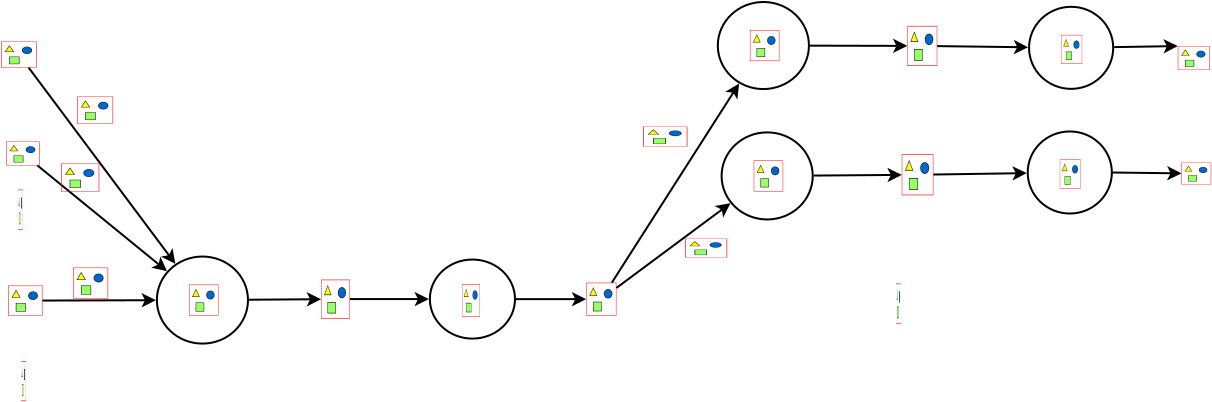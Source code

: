 <?xml version="1.0" encoding="UTF-8"?>
<dia:diagram xmlns:dia="http://www.lysator.liu.se/~alla/dia/">
  <dia:layer name="Background" visible="true" active="true">
    <dia:object type="Standard - Image" version="0" id="O0">
      <dia:attribute name="obj_pos">
        <dia:point val="5.65,12.45"/>
      </dia:attribute>
      <dia:attribute name="obj_bb">
        <dia:rectangle val="5.6,12.4;5.937,14.5"/>
      </dia:attribute>
      <dia:attribute name="elem_corner">
        <dia:point val="5.65,12.45"/>
      </dia:attribute>
      <dia:attribute name="elem_width">
        <dia:real val="0.237"/>
      </dia:attribute>
      <dia:attribute name="elem_height">
        <dia:real val="2.0"/>
      </dia:attribute>
      <dia:attribute name="draw_border">
        <dia:boolean val="false"/>
      </dia:attribute>
      <dia:attribute name="keep_aspect">
        <dia:boolean val="true"/>
      </dia:attribute>
      <dia:attribute name="file">
        <dia:string>#/home/jayden/Research/ClassifyingDriverBehavior/paper/pictures/equation/eq45.png#</dia:string>
      </dia:attribute>
    </dia:object>
    <dia:object type="Standard - Image" version="0" id="O1">
      <dia:attribute name="obj_pos">
        <dia:point val="5.8,21.025"/>
      </dia:attribute>
      <dia:attribute name="obj_bb">
        <dia:rectangle val="5.75,20.975;6.087,23.075"/>
      </dia:attribute>
      <dia:attribute name="elem_corner">
        <dia:point val="5.8,21.025"/>
      </dia:attribute>
      <dia:attribute name="elem_width">
        <dia:real val="0.237"/>
      </dia:attribute>
      <dia:attribute name="elem_height">
        <dia:real val="2.0"/>
      </dia:attribute>
      <dia:attribute name="draw_border">
        <dia:boolean val="false"/>
      </dia:attribute>
      <dia:attribute name="keep_aspect">
        <dia:boolean val="true"/>
      </dia:attribute>
      <dia:attribute name="file">
        <dia:string>#/home/jayden/Research/ClassifyingDriverBehavior/paper/pictures/equation/eq45.png#</dia:string>
      </dia:attribute>
    </dia:object>
    <dia:group>
      <dia:object type="Flowchart - Ellipse" version="0" id="O2">
        <dia:attribute name="obj_pos">
          <dia:point val="12.593,15.797"/>
        </dia:attribute>
        <dia:attribute name="obj_bb">
          <dia:rectangle val="12.543,15.747;17.2,20.2"/>
        </dia:attribute>
        <dia:attribute name="elem_corner">
          <dia:point val="12.593,15.797"/>
        </dia:attribute>
        <dia:attribute name="elem_width">
          <dia:real val="4.557"/>
        </dia:attribute>
        <dia:attribute name="elem_height">
          <dia:real val="4.353"/>
        </dia:attribute>
        <dia:attribute name="show_background">
          <dia:boolean val="true"/>
        </dia:attribute>
        <dia:attribute name="padding">
          <dia:real val="0.354"/>
        </dia:attribute>
        <dia:attribute name="text">
          <dia:composite type="text">
            <dia:attribute name="string">
              <dia:string>##</dia:string>
            </dia:attribute>
            <dia:attribute name="font">
              <dia:font family="sans" style="0" name="Helvetica"/>
            </dia:attribute>
            <dia:attribute name="height">
              <dia:real val="0.8"/>
            </dia:attribute>
            <dia:attribute name="pos">
              <dia:point val="14.872,18.168"/>
            </dia:attribute>
            <dia:attribute name="color">
              <dia:color val="#000000"/>
            </dia:attribute>
            <dia:attribute name="alignment">
              <dia:enum val="1"/>
            </dia:attribute>
          </dia:composite>
        </dia:attribute>
      </dia:object>
      <dia:object type="Standard - Image" version="0" id="O3">
        <dia:attribute name="obj_pos">
          <dia:point val="14.2,17.2"/>
        </dia:attribute>
        <dia:attribute name="obj_bb">
          <dia:rectangle val="14.15,17.15;15.72,18.8"/>
        </dia:attribute>
        <dia:attribute name="elem_corner">
          <dia:point val="14.2,17.2"/>
        </dia:attribute>
        <dia:attribute name="elem_width">
          <dia:real val="1.471"/>
        </dia:attribute>
        <dia:attribute name="elem_height">
          <dia:real val="1.55"/>
        </dia:attribute>
        <dia:attribute name="draw_border">
          <dia:boolean val="false"/>
        </dia:attribute>
        <dia:attribute name="keep_aspect">
          <dia:boolean val="true"/>
        </dia:attribute>
        <dia:attribute name="file">
          <dia:string>#/home/jayden/Research/ClassifyingDriverBehavior/paper/pictures/equation/eq5.png#</dia:string>
        </dia:attribute>
      </dia:object>
    </dia:group>
    <dia:group>
      <dia:object type="Flowchart - Ellipse" version="0" id="O4">
        <dia:attribute name="obj_pos">
          <dia:point val="56.136,9.543"/>
        </dia:attribute>
        <dia:attribute name="obj_bb">
          <dia:rectangle val="56.086,9.493;60.392,13.697"/>
        </dia:attribute>
        <dia:attribute name="elem_corner">
          <dia:point val="56.136,9.543"/>
        </dia:attribute>
        <dia:attribute name="elem_width">
          <dia:real val="4.207"/>
        </dia:attribute>
        <dia:attribute name="elem_height">
          <dia:real val="4.103"/>
        </dia:attribute>
        <dia:attribute name="show_background">
          <dia:boolean val="true"/>
        </dia:attribute>
        <dia:attribute name="padding">
          <dia:real val="0.354"/>
        </dia:attribute>
        <dia:attribute name="text">
          <dia:composite type="text">
            <dia:attribute name="string">
              <dia:string>##</dia:string>
            </dia:attribute>
            <dia:attribute name="font">
              <dia:font family="sans" style="0" name="Helvetica"/>
            </dia:attribute>
            <dia:attribute name="height">
              <dia:real val="0.8"/>
            </dia:attribute>
            <dia:attribute name="pos">
              <dia:point val="58.239,11.79"/>
            </dia:attribute>
            <dia:attribute name="color">
              <dia:color val="#000000"/>
            </dia:attribute>
            <dia:attribute name="alignment">
              <dia:enum val="1"/>
            </dia:attribute>
          </dia:composite>
        </dia:attribute>
      </dia:object>
      <dia:object type="Standard - Image" version="0" id="O5">
        <dia:attribute name="obj_pos">
          <dia:point val="57.742,10.947"/>
        </dia:attribute>
        <dia:attribute name="obj_bb">
          <dia:rectangle val="57.693,10.897;58.84,12.447"/>
        </dia:attribute>
        <dia:attribute name="elem_corner">
          <dia:point val="57.742,10.947"/>
        </dia:attribute>
        <dia:attribute name="elem_width">
          <dia:real val="1.047"/>
        </dia:attribute>
        <dia:attribute name="elem_height">
          <dia:real val="1.45"/>
        </dia:attribute>
        <dia:attribute name="draw_border">
          <dia:boolean val="false"/>
        </dia:attribute>
        <dia:attribute name="keep_aspect">
          <dia:boolean val="true"/>
        </dia:attribute>
        <dia:attribute name="file">
          <dia:string>#/home/jayden/Research/ClassifyingDriverBehavior/paper/pictures/equation/eq77.png#</dia:string>
        </dia:attribute>
      </dia:object>
    </dia:group>
    <dia:object type="Standard - Line" version="0" id="O6">
      <dia:attribute name="obj_pos">
        <dia:point val="17.2,17.956"/>
      </dia:attribute>
      <dia:attribute name="obj_bb">
        <dia:rectangle val="17.15,17.574;20.812,18.297"/>
      </dia:attribute>
      <dia:attribute name="conn_endpoints">
        <dia:point val="17.2,17.956"/>
        <dia:point val="20.7,17.931"/>
      </dia:attribute>
      <dia:attribute name="numcp">
        <dia:int val="1"/>
      </dia:attribute>
      <dia:attribute name="end_arrow">
        <dia:enum val="22"/>
      </dia:attribute>
      <dia:attribute name="end_arrow_length">
        <dia:real val="0.5"/>
      </dia:attribute>
      <dia:attribute name="end_arrow_width">
        <dia:real val="0.5"/>
      </dia:attribute>
      <dia:connections>
        <dia:connection handle="0" to="O2" connection="16"/>
        <dia:connection handle="1" to="O18" connection="8"/>
      </dia:connections>
    </dia:object>
    <dia:object type="Standard - Line" version="0" id="O7">
      <dia:attribute name="obj_pos">
        <dia:point val="22.34,17.925"/>
      </dia:attribute>
      <dia:attribute name="obj_bb">
        <dia:rectangle val="22.29,17.562;26.305,18.286"/>
      </dia:attribute>
      <dia:attribute name="conn_endpoints">
        <dia:point val="22.34,17.925"/>
        <dia:point val="26.193,17.924"/>
      </dia:attribute>
      <dia:attribute name="numcp">
        <dia:int val="1"/>
      </dia:attribute>
      <dia:attribute name="end_arrow">
        <dia:enum val="22"/>
      </dia:attribute>
      <dia:attribute name="end_arrow_length">
        <dia:real val="0.5"/>
      </dia:attribute>
      <dia:attribute name="end_arrow_width">
        <dia:real val="0.5"/>
      </dia:attribute>
      <dia:connections>
        <dia:connection handle="0" to="O18" connection="8"/>
        <dia:connection handle="1" to="O20" connection="16"/>
      </dia:connections>
    </dia:object>
    <dia:object type="Standard - Line" version="0" id="O8">
      <dia:attribute name="obj_pos">
        <dia:point val="60.343,11.595"/>
      </dia:attribute>
      <dia:attribute name="obj_bb">
        <dia:rectangle val="60.292,11.268;63.836,11.991"/>
      </dia:attribute>
      <dia:attribute name="conn_endpoints">
        <dia:point val="60.343,11.595"/>
        <dia:point val="63.724,11.637"/>
      </dia:attribute>
      <dia:attribute name="numcp">
        <dia:int val="1"/>
      </dia:attribute>
      <dia:attribute name="end_arrow">
        <dia:enum val="22"/>
      </dia:attribute>
      <dia:attribute name="end_arrow_length">
        <dia:real val="0.5"/>
      </dia:attribute>
      <dia:attribute name="end_arrow_width">
        <dia:real val="0.5"/>
      </dia:attribute>
      <dia:connections>
        <dia:connection handle="0" to="O4" connection="0"/>
        <dia:connection handle="1" to="O39" connection="8"/>
      </dia:connections>
    </dia:object>
    <dia:object type="Standard - Line" version="0" id="O9">
      <dia:attribute name="obj_pos">
        <dia:point val="6.972,17.997"/>
      </dia:attribute>
      <dia:attribute name="obj_bb">
        <dia:rectangle val="6.922,17.62;12.655,18.344"/>
      </dia:attribute>
      <dia:attribute name="conn_endpoints">
        <dia:point val="6.972,17.997"/>
        <dia:point val="12.543,17.98"/>
      </dia:attribute>
      <dia:attribute name="numcp">
        <dia:int val="1"/>
      </dia:attribute>
      <dia:attribute name="end_arrow">
        <dia:enum val="22"/>
      </dia:attribute>
      <dia:attribute name="end_arrow_length">
        <dia:real val="0.5"/>
      </dia:attribute>
      <dia:attribute name="end_arrow_width">
        <dia:real val="0.5"/>
      </dia:attribute>
      <dia:connections>
        <dia:connection handle="0" to="O14" connection="8"/>
        <dia:connection handle="1" to="O2" connection="16"/>
      </dia:connections>
    </dia:object>
    <dia:object type="Standard - Line" version="0" id="O10">
      <dia:attribute name="obj_pos">
        <dia:point val="6.744,11.344"/>
      </dia:attribute>
      <dia:attribute name="obj_bb">
        <dia:rectangle val="6.674,11.273;13.187,16.599"/>
      </dia:attribute>
      <dia:attribute name="conn_endpoints">
        <dia:point val="6.744,11.344"/>
        <dia:point val="13.1,16.528"/>
      </dia:attribute>
      <dia:attribute name="numcp">
        <dia:int val="1"/>
      </dia:attribute>
      <dia:attribute name="end_arrow">
        <dia:enum val="22"/>
      </dia:attribute>
      <dia:attribute name="end_arrow_length">
        <dia:real val="0.5"/>
      </dia:attribute>
      <dia:attribute name="end_arrow_width">
        <dia:real val="0.5"/>
      </dia:attribute>
      <dia:connections>
        <dia:connection handle="0" to="O13" connection="8"/>
        <dia:connection handle="1" to="O2" connection="16"/>
      </dia:connections>
    </dia:object>
    <dia:object type="Standard - Line" version="0" id="O11">
      <dia:attribute name="obj_pos">
        <dia:point val="6.256,6.45"/>
      </dia:attribute>
      <dia:attribute name="obj_bb">
        <dia:rectangle val="6.186,6.38;13.588,16.252"/>
      </dia:attribute>
      <dia:attribute name="conn_endpoints">
        <dia:point val="6.256,6.45"/>
        <dia:point val="13.518,16.163"/>
      </dia:attribute>
      <dia:attribute name="numcp">
        <dia:int val="1"/>
      </dia:attribute>
      <dia:attribute name="end_arrow">
        <dia:enum val="22"/>
      </dia:attribute>
      <dia:attribute name="end_arrow_length">
        <dia:real val="0.5"/>
      </dia:attribute>
      <dia:attribute name="end_arrow_width">
        <dia:real val="0.5"/>
      </dia:attribute>
      <dia:connections>
        <dia:connection handle="0" to="O12" connection="8"/>
        <dia:connection handle="1" to="O2" connection="16"/>
      </dia:connections>
    </dia:object>
    <dia:object type="Standard - Image" version="0" id="O12">
      <dia:attribute name="obj_pos">
        <dia:point val="4.8,5.05"/>
      </dia:attribute>
      <dia:attribute name="obj_bb">
        <dia:rectangle val="4.75,5;6.64,6.4"/>
      </dia:attribute>
      <dia:attribute name="elem_corner">
        <dia:point val="4.8,5.05"/>
      </dia:attribute>
      <dia:attribute name="elem_width">
        <dia:real val="1.79"/>
      </dia:attribute>
      <dia:attribute name="elem_height">
        <dia:real val="1.3"/>
      </dia:attribute>
      <dia:attribute name="draw_border">
        <dia:boolean val="false"/>
      </dia:attribute>
      <dia:attribute name="keep_aspect">
        <dia:boolean val="true"/>
      </dia:attribute>
      <dia:attribute name="file">
        <dia:string>#/home/jayden/Research/ClassifyingDriverBehavior/paper/pictures/equation/eq78.png#</dia:string>
      </dia:attribute>
    </dia:object>
    <dia:object type="Standard - Image" version="0" id="O13">
      <dia:attribute name="obj_pos">
        <dia:point val="5.05,10.05"/>
      </dia:attribute>
      <dia:attribute name="obj_bb">
        <dia:rectangle val="5,10;6.787,11.3"/>
      </dia:attribute>
      <dia:attribute name="elem_corner">
        <dia:point val="5.05,10.05"/>
      </dia:attribute>
      <dia:attribute name="elem_width">
        <dia:real val="1.687"/>
      </dia:attribute>
      <dia:attribute name="elem_height">
        <dia:real val="1.2"/>
      </dia:attribute>
      <dia:attribute name="draw_border">
        <dia:boolean val="false"/>
      </dia:attribute>
      <dia:attribute name="keep_aspect">
        <dia:boolean val="true"/>
      </dia:attribute>
      <dia:attribute name="file">
        <dia:string>#/home/jayden/Research/ClassifyingDriverBehavior/paper/pictures/equation/eq79.png#</dia:string>
      </dia:attribute>
    </dia:object>
    <dia:object type="Standard - Image" version="0" id="O14">
      <dia:attribute name="obj_pos">
        <dia:point val="5.15,17.25"/>
      </dia:attribute>
      <dia:attribute name="obj_bb">
        <dia:rectangle val="5.1,17.2;6.922,18.8"/>
      </dia:attribute>
      <dia:attribute name="elem_corner">
        <dia:point val="5.15,17.25"/>
      </dia:attribute>
      <dia:attribute name="elem_width">
        <dia:real val="1.722"/>
      </dia:attribute>
      <dia:attribute name="elem_height">
        <dia:real val="1.5"/>
      </dia:attribute>
      <dia:attribute name="draw_border">
        <dia:boolean val="false"/>
      </dia:attribute>
      <dia:attribute name="keep_aspect">
        <dia:boolean val="true"/>
      </dia:attribute>
      <dia:attribute name="file">
        <dia:string>#/home/jayden/Research/ClassifyingDriverBehavior/paper/pictures/equation/eq80.png#</dia:string>
      </dia:attribute>
    </dia:object>
    <dia:object type="Standard - Image" version="0" id="O15">
      <dia:attribute name="obj_pos">
        <dia:point val="8.6,7.8"/>
      </dia:attribute>
      <dia:attribute name="obj_bb">
        <dia:rectangle val="8.55,7.75;10.456,9.2"/>
      </dia:attribute>
      <dia:attribute name="elem_corner">
        <dia:point val="8.6,7.8"/>
      </dia:attribute>
      <dia:attribute name="elem_width">
        <dia:real val="1.806"/>
      </dia:attribute>
      <dia:attribute name="elem_height">
        <dia:real val="1.35"/>
      </dia:attribute>
      <dia:attribute name="draw_border">
        <dia:boolean val="false"/>
      </dia:attribute>
      <dia:attribute name="keep_aspect">
        <dia:boolean val="true"/>
      </dia:attribute>
      <dia:attribute name="file">
        <dia:string>#/home/jayden/Research/ClassifyingDriverBehavior/paper/pictures/equation/eq81.png#</dia:string>
      </dia:attribute>
    </dia:object>
    <dia:object type="Standard - Image" version="0" id="O16">
      <dia:attribute name="obj_pos">
        <dia:point val="7.8,11.15"/>
      </dia:attribute>
      <dia:attribute name="obj_bb">
        <dia:rectangle val="7.75,11.1;9.763,12.6"/>
      </dia:attribute>
      <dia:attribute name="elem_corner">
        <dia:point val="7.8,11.15"/>
      </dia:attribute>
      <dia:attribute name="elem_width">
        <dia:real val="1.913"/>
      </dia:attribute>
      <dia:attribute name="elem_height">
        <dia:real val="1.4"/>
      </dia:attribute>
      <dia:attribute name="draw_border">
        <dia:boolean val="false"/>
      </dia:attribute>
      <dia:attribute name="keep_aspect">
        <dia:boolean val="true"/>
      </dia:attribute>
      <dia:attribute name="file">
        <dia:string>#/home/jayden/Research/ClassifyingDriverBehavior/paper/pictures/equation/eq82.png#</dia:string>
      </dia:attribute>
    </dia:object>
    <dia:object type="Standard - Image" version="0" id="O17">
      <dia:attribute name="obj_pos">
        <dia:point val="8.4,16.35"/>
      </dia:attribute>
      <dia:attribute name="obj_bb">
        <dia:rectangle val="8.35,16.3;10.208,17.95"/>
      </dia:attribute>
      <dia:attribute name="elem_corner">
        <dia:point val="8.4,16.35"/>
      </dia:attribute>
      <dia:attribute name="elem_width">
        <dia:real val="1.758"/>
      </dia:attribute>
      <dia:attribute name="elem_height">
        <dia:real val="1.55"/>
      </dia:attribute>
      <dia:attribute name="draw_border">
        <dia:boolean val="false"/>
      </dia:attribute>
      <dia:attribute name="keep_aspect">
        <dia:boolean val="true"/>
      </dia:attribute>
      <dia:attribute name="file">
        <dia:string>#/home/jayden/Research/ClassifyingDriverBehavior/paper/pictures/equation/eq83.png#</dia:string>
      </dia:attribute>
    </dia:object>
    <dia:object type="Standard - Image" version="0" id="O18">
      <dia:attribute name="obj_pos">
        <dia:point val="20.8,16.95"/>
      </dia:attribute>
      <dia:attribute name="obj_bb">
        <dia:rectangle val="20.75,16.9;22.29,18.95"/>
      </dia:attribute>
      <dia:attribute name="elem_corner">
        <dia:point val="20.8,16.95"/>
      </dia:attribute>
      <dia:attribute name="elem_width">
        <dia:real val="1.44"/>
      </dia:attribute>
      <dia:attribute name="elem_height">
        <dia:real val="1.95"/>
      </dia:attribute>
      <dia:attribute name="draw_border">
        <dia:boolean val="false"/>
      </dia:attribute>
      <dia:attribute name="keep_aspect">
        <dia:boolean val="true"/>
      </dia:attribute>
      <dia:attribute name="file">
        <dia:string>#/home/jayden/Research/ClassifyingDriverBehavior/paper/pictures/equation/eq85.png#</dia:string>
      </dia:attribute>
    </dia:object>
    <dia:object type="Standard - Image" version="0" id="O19">
      <dia:attribute name="obj_pos">
        <dia:point val="34.058,17.104"/>
      </dia:attribute>
      <dia:attribute name="obj_bb">
        <dia:rectangle val="34.008,17.054;35.618,18.804"/>
      </dia:attribute>
      <dia:attribute name="elem_corner">
        <dia:point val="34.058,17.104"/>
      </dia:attribute>
      <dia:attribute name="elem_width">
        <dia:real val="1.511"/>
      </dia:attribute>
      <dia:attribute name="elem_height">
        <dia:real val="1.65"/>
      </dia:attribute>
      <dia:attribute name="draw_border">
        <dia:boolean val="false"/>
      </dia:attribute>
      <dia:attribute name="keep_aspect">
        <dia:boolean val="true"/>
      </dia:attribute>
      <dia:attribute name="file">
        <dia:string>#/home/jayden/Research/ClassifyingDriverBehavior/paper/pictures/equation/eq84.png#</dia:string>
      </dia:attribute>
    </dia:object>
    <dia:group>
      <dia:object type="Flowchart - Ellipse" version="0" id="O20">
        <dia:attribute name="obj_pos">
          <dia:point val="26.243,15.947"/>
        </dia:attribute>
        <dia:attribute name="obj_bb">
          <dia:rectangle val="26.193,15.897;30.55,19.95"/>
        </dia:attribute>
        <dia:attribute name="elem_corner">
          <dia:point val="26.243,15.947"/>
        </dia:attribute>
        <dia:attribute name="elem_width">
          <dia:real val="4.257"/>
        </dia:attribute>
        <dia:attribute name="elem_height">
          <dia:real val="3.953"/>
        </dia:attribute>
        <dia:attribute name="show_background">
          <dia:boolean val="true"/>
        </dia:attribute>
        <dia:attribute name="padding">
          <dia:real val="0.354"/>
        </dia:attribute>
        <dia:attribute name="text">
          <dia:composite type="text">
            <dia:attribute name="string">
              <dia:string>##</dia:string>
            </dia:attribute>
            <dia:attribute name="font">
              <dia:font family="sans" style="0" name="Helvetica"/>
            </dia:attribute>
            <dia:attribute name="height">
              <dia:real val="0.8"/>
            </dia:attribute>
            <dia:attribute name="pos">
              <dia:point val="28.372,18.118"/>
            </dia:attribute>
            <dia:attribute name="color">
              <dia:color val="#000000"/>
            </dia:attribute>
            <dia:attribute name="alignment">
              <dia:enum val="1"/>
            </dia:attribute>
          </dia:composite>
        </dia:attribute>
      </dia:object>
      <dia:object type="Standard - Image" version="0" id="O21">
        <dia:attribute name="obj_pos">
          <dia:point val="27.85,17.171"/>
        </dia:attribute>
        <dia:attribute name="obj_bb">
          <dia:rectangle val="27.8,17.121;28.8,18.85"/>
        </dia:attribute>
        <dia:attribute name="elem_corner">
          <dia:point val="27.85,17.171"/>
        </dia:attribute>
        <dia:attribute name="elem_width">
          <dia:real val="0.9"/>
        </dia:attribute>
        <dia:attribute name="elem_height">
          <dia:real val="1.629"/>
        </dia:attribute>
        <dia:attribute name="draw_border">
          <dia:boolean val="false"/>
        </dia:attribute>
        <dia:attribute name="keep_aspect">
          <dia:boolean val="true"/>
        </dia:attribute>
        <dia:attribute name="file">
          <dia:string>#/home/jayden/Research/ClassifyingDriverBehavior/paper/pictures/equation/eq86.png#</dia:string>
        </dia:attribute>
      </dia:object>
    </dia:group>
    <dia:object type="Standard - Line" version="0" id="O22">
      <dia:attribute name="obj_pos">
        <dia:point val="30.55,17.925"/>
      </dia:attribute>
      <dia:attribute name="obj_bb">
        <dia:rectangle val="30.5,17.566;34.094,18.29"/>
      </dia:attribute>
      <dia:attribute name="conn_endpoints">
        <dia:point val="30.55,17.925"/>
        <dia:point val="33.983,17.928"/>
      </dia:attribute>
      <dia:attribute name="numcp">
        <dia:int val="1"/>
      </dia:attribute>
      <dia:attribute name="end_arrow">
        <dia:enum val="22"/>
      </dia:attribute>
      <dia:attribute name="end_arrow_length">
        <dia:real val="0.5"/>
      </dia:attribute>
      <dia:attribute name="end_arrow_width">
        <dia:real val="0.5"/>
      </dia:attribute>
      <dia:connections>
        <dia:connection handle="0" to="O20" connection="16"/>
        <dia:connection handle="1" to="O19" connection="8"/>
      </dia:connections>
    </dia:object>
    <dia:group>
      <dia:object type="Flowchart - Ellipse" version="0" id="O23">
        <dia:attribute name="obj_pos">
          <dia:point val="40.64,3.07"/>
        </dia:attribute>
        <dia:attribute name="obj_bb">
          <dia:rectangle val="40.59,3.02;45.247,7.473"/>
        </dia:attribute>
        <dia:attribute name="elem_corner">
          <dia:point val="40.64,3.07"/>
        </dia:attribute>
        <dia:attribute name="elem_width">
          <dia:real val="4.557"/>
        </dia:attribute>
        <dia:attribute name="elem_height">
          <dia:real val="4.353"/>
        </dia:attribute>
        <dia:attribute name="show_background">
          <dia:boolean val="true"/>
        </dia:attribute>
        <dia:attribute name="padding">
          <dia:real val="0.354"/>
        </dia:attribute>
        <dia:attribute name="text">
          <dia:composite type="text">
            <dia:attribute name="string">
              <dia:string>##</dia:string>
            </dia:attribute>
            <dia:attribute name="font">
              <dia:font family="sans" style="0" name="Helvetica"/>
            </dia:attribute>
            <dia:attribute name="height">
              <dia:real val="0.8"/>
            </dia:attribute>
            <dia:attribute name="pos">
              <dia:point val="42.918,5.442"/>
            </dia:attribute>
            <dia:attribute name="color">
              <dia:color val="#000000"/>
            </dia:attribute>
            <dia:attribute name="alignment">
              <dia:enum val="1"/>
            </dia:attribute>
          </dia:composite>
        </dia:attribute>
      </dia:object>
      <dia:object type="Standard - Image" version="0" id="O24">
        <dia:attribute name="obj_pos">
          <dia:point val="42.247,4.473"/>
        </dia:attribute>
        <dia:attribute name="obj_bb">
          <dia:rectangle val="42.197,4.423;43.767,6.073"/>
        </dia:attribute>
        <dia:attribute name="elem_corner">
          <dia:point val="42.247,4.473"/>
        </dia:attribute>
        <dia:attribute name="elem_width">
          <dia:real val="1.471"/>
        </dia:attribute>
        <dia:attribute name="elem_height">
          <dia:real val="1.55"/>
        </dia:attribute>
        <dia:attribute name="draw_border">
          <dia:boolean val="false"/>
        </dia:attribute>
        <dia:attribute name="keep_aspect">
          <dia:boolean val="true"/>
        </dia:attribute>
        <dia:attribute name="file">
          <dia:string>#/home/jayden/Research/ClassifyingDriverBehavior/paper/pictures/equation/eq5.png#</dia:string>
        </dia:attribute>
      </dia:object>
    </dia:group>
    <dia:group>
      <dia:object type="Flowchart - Ellipse" version="0" id="O25">
        <dia:attribute name="obj_pos">
          <dia:point val="40.83,9.59"/>
        </dia:attribute>
        <dia:attribute name="obj_bb">
          <dia:rectangle val="40.78,9.54;45.437,13.993"/>
        </dia:attribute>
        <dia:attribute name="elem_corner">
          <dia:point val="40.83,9.59"/>
        </dia:attribute>
        <dia:attribute name="elem_width">
          <dia:real val="4.557"/>
        </dia:attribute>
        <dia:attribute name="elem_height">
          <dia:real val="4.353"/>
        </dia:attribute>
        <dia:attribute name="show_background">
          <dia:boolean val="true"/>
        </dia:attribute>
        <dia:attribute name="padding">
          <dia:real val="0.354"/>
        </dia:attribute>
        <dia:attribute name="text">
          <dia:composite type="text">
            <dia:attribute name="string">
              <dia:string>##</dia:string>
            </dia:attribute>
            <dia:attribute name="font">
              <dia:font family="sans" style="0" name="Helvetica"/>
            </dia:attribute>
            <dia:attribute name="height">
              <dia:real val="0.8"/>
            </dia:attribute>
            <dia:attribute name="pos">
              <dia:point val="43.108,11.962"/>
            </dia:attribute>
            <dia:attribute name="color">
              <dia:color val="#000000"/>
            </dia:attribute>
            <dia:attribute name="alignment">
              <dia:enum val="1"/>
            </dia:attribute>
          </dia:composite>
        </dia:attribute>
      </dia:object>
      <dia:object type="Standard - Image" version="0" id="O26">
        <dia:attribute name="obj_pos">
          <dia:point val="42.437,10.993"/>
        </dia:attribute>
        <dia:attribute name="obj_bb">
          <dia:rectangle val="42.387,10.943;43.957,12.593"/>
        </dia:attribute>
        <dia:attribute name="elem_corner">
          <dia:point val="42.437,10.993"/>
        </dia:attribute>
        <dia:attribute name="elem_width">
          <dia:real val="1.471"/>
        </dia:attribute>
        <dia:attribute name="elem_height">
          <dia:real val="1.55"/>
        </dia:attribute>
        <dia:attribute name="draw_border">
          <dia:boolean val="false"/>
        </dia:attribute>
        <dia:attribute name="keep_aspect">
          <dia:boolean val="true"/>
        </dia:attribute>
        <dia:attribute name="file">
          <dia:string>#/home/jayden/Research/ClassifyingDriverBehavior/paper/pictures/equation/eq5.png#</dia:string>
        </dia:attribute>
      </dia:object>
    </dia:group>
    <dia:object type="Standard - Line" version="0" id="O27">
      <dia:attribute name="obj_pos">
        <dia:point val="35.404,17.005"/>
      </dia:attribute>
      <dia:attribute name="obj_bb">
        <dia:rectangle val="35.335,7.052;41.773,17.074"/>
      </dia:attribute>
      <dia:attribute name="conn_endpoints">
        <dia:point val="35.404,17.005"/>
        <dia:point val="41.704,7.147"/>
      </dia:attribute>
      <dia:attribute name="numcp">
        <dia:int val="1"/>
      </dia:attribute>
      <dia:attribute name="end_arrow">
        <dia:enum val="22"/>
      </dia:attribute>
      <dia:attribute name="end_arrow_length">
        <dia:real val="0.5"/>
      </dia:attribute>
      <dia:attribute name="end_arrow_width">
        <dia:real val="0.5"/>
      </dia:attribute>
      <dia:connections>
        <dia:connection handle="0" to="O19" connection="8"/>
        <dia:connection handle="1" to="O23" connection="16"/>
      </dia:connections>
    </dia:object>
    <dia:object type="Standard - Line" version="0" id="O28">
      <dia:attribute name="obj_pos">
        <dia:point val="35.668,17.294"/>
      </dia:attribute>
      <dia:attribute name="obj_bb">
        <dia:rectangle val="35.598,13.06;41.363,17.364"/>
      </dia:attribute>
      <dia:attribute name="conn_endpoints">
        <dia:point val="35.668,17.294"/>
        <dia:point val="41.273,13.13"/>
      </dia:attribute>
      <dia:attribute name="numcp">
        <dia:int val="1"/>
      </dia:attribute>
      <dia:attribute name="end_arrow">
        <dia:enum val="22"/>
      </dia:attribute>
      <dia:attribute name="end_arrow_length">
        <dia:real val="0.5"/>
      </dia:attribute>
      <dia:attribute name="end_arrow_width">
        <dia:real val="0.5"/>
      </dia:attribute>
      <dia:connections>
        <dia:connection handle="0" to="O19" connection="8"/>
        <dia:connection handle="1" to="O25" connection="16"/>
      </dia:connections>
    </dia:object>
    <dia:object type="Standard - Image" version="0" id="O29">
      <dia:attribute name="obj_pos">
        <dia:point val="36.9,9.3"/>
      </dia:attribute>
      <dia:attribute name="obj_bb">
        <dia:rectangle val="36.85,9.25;39.17,10.35"/>
      </dia:attribute>
      <dia:attribute name="elem_corner">
        <dia:point val="36.9,9.3"/>
      </dia:attribute>
      <dia:attribute name="elem_width">
        <dia:real val="2.22"/>
      </dia:attribute>
      <dia:attribute name="elem_height">
        <dia:real val="1"/>
      </dia:attribute>
      <dia:attribute name="draw_border">
        <dia:boolean val="false"/>
      </dia:attribute>
      <dia:attribute name="keep_aspect">
        <dia:boolean val="true"/>
      </dia:attribute>
      <dia:attribute name="file">
        <dia:string>#/home/jayden/Research/ClassifyingDriverBehavior/paper/pictures/equation/eq87.png#</dia:string>
      </dia:attribute>
    </dia:object>
    <dia:object type="Standard - Image" version="0" id="O30">
      <dia:attribute name="obj_pos">
        <dia:point val="39,14.9"/>
      </dia:attribute>
      <dia:attribute name="obj_bb">
        <dia:rectangle val="38.95,14.85;41.159,15.9"/>
      </dia:attribute>
      <dia:attribute name="elem_corner">
        <dia:point val="39,14.9"/>
      </dia:attribute>
      <dia:attribute name="elem_width">
        <dia:real val="2.109"/>
      </dia:attribute>
      <dia:attribute name="elem_height">
        <dia:real val="0.95"/>
      </dia:attribute>
      <dia:attribute name="draw_border">
        <dia:boolean val="false"/>
      </dia:attribute>
      <dia:attribute name="keep_aspect">
        <dia:boolean val="true"/>
      </dia:attribute>
      <dia:attribute name="file">
        <dia:string>#/home/jayden/Research/ClassifyingDriverBehavior/paper/pictures/equation/eq88.png#</dia:string>
      </dia:attribute>
    </dia:object>
    <dia:object type="Standard - Image" version="0" id="O31">
      <dia:attribute name="obj_pos">
        <dia:point val="49.557,17.148"/>
      </dia:attribute>
      <dia:attribute name="obj_bb">
        <dia:rectangle val="49.507,17.098;49.844,19.198"/>
      </dia:attribute>
      <dia:attribute name="elem_corner">
        <dia:point val="49.557,17.148"/>
      </dia:attribute>
      <dia:attribute name="elem_width">
        <dia:real val="0.237"/>
      </dia:attribute>
      <dia:attribute name="elem_height">
        <dia:real val="2.0"/>
      </dia:attribute>
      <dia:attribute name="draw_border">
        <dia:boolean val="false"/>
      </dia:attribute>
      <dia:attribute name="keep_aspect">
        <dia:boolean val="true"/>
      </dia:attribute>
      <dia:attribute name="file">
        <dia:string>#/home/jayden/Research/ClassifyingDriverBehavior/paper/pictures/equation/eq45.png#</dia:string>
      </dia:attribute>
    </dia:object>
    <dia:object type="Standard - Image" version="0" id="O32">
      <dia:attribute name="obj_pos">
        <dia:point val="50.114,4.264"/>
      </dia:attribute>
      <dia:attribute name="obj_bb">
        <dia:rectangle val="50.064,4.214;51.661,6.318"/>
      </dia:attribute>
      <dia:attribute name="elem_corner">
        <dia:point val="50.114,4.264"/>
      </dia:attribute>
      <dia:attribute name="elem_width">
        <dia:real val="1.497"/>
      </dia:attribute>
      <dia:attribute name="elem_height">
        <dia:real val="2.004"/>
      </dia:attribute>
      <dia:attribute name="draw_border">
        <dia:boolean val="false"/>
      </dia:attribute>
      <dia:attribute name="keep_aspect">
        <dia:boolean val="true"/>
      </dia:attribute>
      <dia:attribute name="file">
        <dia:string>#/home/jayden/Research/ClassifyingDriverBehavior/paper/pictures/equation/eq89.png#</dia:string>
      </dia:attribute>
    </dia:object>
    <dia:object type="Standard - Image" version="0" id="O33">
      <dia:attribute name="obj_pos">
        <dia:point val="49.839,10.683"/>
      </dia:attribute>
      <dia:attribute name="obj_bb">
        <dia:rectangle val="49.789,10.633;51.468,12.783"/>
      </dia:attribute>
      <dia:attribute name="elem_corner">
        <dia:point val="49.839,10.683"/>
      </dia:attribute>
      <dia:attribute name="elem_width">
        <dia:real val="1.579"/>
      </dia:attribute>
      <dia:attribute name="elem_height">
        <dia:real val="2.05"/>
      </dia:attribute>
      <dia:attribute name="draw_border">
        <dia:boolean val="false"/>
      </dia:attribute>
      <dia:attribute name="keep_aspect">
        <dia:boolean val="true"/>
      </dia:attribute>
      <dia:attribute name="file">
        <dia:string>#/home/jayden/Research/ClassifyingDriverBehavior/paper/pictures/equation/eq90.png#</dia:string>
      </dia:attribute>
    </dia:object>
    <dia:object type="Standard - Line" version="0" id="O34">
      <dia:attribute name="obj_pos">
        <dia:point val="45.437,11.748"/>
      </dia:attribute>
      <dia:attribute name="obj_bb">
        <dia:rectangle val="45.386,11.358;49.851,12.082"/>
      </dia:attribute>
      <dia:attribute name="conn_endpoints">
        <dia:point val="45.437,11.748"/>
        <dia:point val="49.739,11.715"/>
      </dia:attribute>
      <dia:attribute name="numcp">
        <dia:int val="1"/>
      </dia:attribute>
      <dia:attribute name="end_arrow">
        <dia:enum val="22"/>
      </dia:attribute>
      <dia:attribute name="end_arrow_length">
        <dia:real val="0.5"/>
      </dia:attribute>
      <dia:attribute name="end_arrow_width">
        <dia:real val="0.5"/>
      </dia:attribute>
      <dia:connections>
        <dia:connection handle="0" to="O25" connection="16"/>
        <dia:connection handle="1" to="O33" connection="8"/>
      </dia:connections>
    </dia:object>
    <dia:object type="Standard - Line" version="0" id="O35">
      <dia:attribute name="obj_pos">
        <dia:point val="45.246,5.252"/>
      </dia:attribute>
      <dia:attribute name="obj_bb">
        <dia:rectangle val="45.196,4.901;50.127,5.624"/>
      </dia:attribute>
      <dia:attribute name="conn_endpoints">
        <dia:point val="45.246,5.252"/>
        <dia:point val="50.015,5.264"/>
      </dia:attribute>
      <dia:attribute name="numcp">
        <dia:int val="1"/>
      </dia:attribute>
      <dia:attribute name="end_arrow">
        <dia:enum val="22"/>
      </dia:attribute>
      <dia:attribute name="end_arrow_length">
        <dia:real val="0.5"/>
      </dia:attribute>
      <dia:attribute name="end_arrow_width">
        <dia:real val="0.5"/>
      </dia:attribute>
      <dia:connections>
        <dia:connection handle="0" to="O23" connection="16"/>
        <dia:connection handle="1" to="O32" connection="8"/>
      </dia:connections>
    </dia:object>
    <dia:group>
      <dia:object type="Flowchart - Ellipse" version="0" id="O36">
        <dia:attribute name="obj_pos">
          <dia:point val="56.203,3.31"/>
        </dia:attribute>
        <dia:attribute name="obj_bb">
          <dia:rectangle val="56.153,3.26;60.46,7.464"/>
        </dia:attribute>
        <dia:attribute name="elem_corner">
          <dia:point val="56.203,3.31"/>
        </dia:attribute>
        <dia:attribute name="elem_width">
          <dia:real val="4.207"/>
        </dia:attribute>
        <dia:attribute name="elem_height">
          <dia:real val="4.103"/>
        </dia:attribute>
        <dia:attribute name="show_background">
          <dia:boolean val="true"/>
        </dia:attribute>
        <dia:attribute name="padding">
          <dia:real val="0.354"/>
        </dia:attribute>
        <dia:attribute name="text">
          <dia:composite type="text">
            <dia:attribute name="string">
              <dia:string>##</dia:string>
            </dia:attribute>
            <dia:attribute name="font">
              <dia:font family="sans" style="0" name="Helvetica"/>
            </dia:attribute>
            <dia:attribute name="height">
              <dia:real val="0.8"/>
            </dia:attribute>
            <dia:attribute name="pos">
              <dia:point val="58.306,5.557"/>
            </dia:attribute>
            <dia:attribute name="color">
              <dia:color val="#000000"/>
            </dia:attribute>
            <dia:attribute name="alignment">
              <dia:enum val="1"/>
            </dia:attribute>
          </dia:composite>
        </dia:attribute>
      </dia:object>
      <dia:object type="Standard - Image" version="0" id="O37">
        <dia:attribute name="obj_pos">
          <dia:point val="57.81,4.714"/>
        </dia:attribute>
        <dia:attribute name="obj_bb">
          <dia:rectangle val="57.76,4.664;58.907,6.214"/>
        </dia:attribute>
        <dia:attribute name="elem_corner">
          <dia:point val="57.81,4.714"/>
        </dia:attribute>
        <dia:attribute name="elem_width">
          <dia:real val="1.047"/>
        </dia:attribute>
        <dia:attribute name="elem_height">
          <dia:real val="1.45"/>
        </dia:attribute>
        <dia:attribute name="draw_border">
          <dia:boolean val="false"/>
        </dia:attribute>
        <dia:attribute name="keep_aspect">
          <dia:boolean val="true"/>
        </dia:attribute>
        <dia:attribute name="file">
          <dia:string>#/home/jayden/Research/ClassifyingDriverBehavior/paper/pictures/equation/eq77.png#</dia:string>
        </dia:attribute>
      </dia:object>
    </dia:group>
    <dia:object type="Standard - Image" version="0" id="O38">
      <dia:attribute name="obj_pos">
        <dia:point val="63.64,5.273"/>
      </dia:attribute>
      <dia:attribute name="obj_bb">
        <dia:rectangle val="63.59,5.223;65.279,6.52"/>
      </dia:attribute>
      <dia:attribute name="elem_corner">
        <dia:point val="63.64,5.273"/>
      </dia:attribute>
      <dia:attribute name="elem_width">
        <dia:real val="1.589"/>
      </dia:attribute>
      <dia:attribute name="elem_height">
        <dia:real val="1.198"/>
      </dia:attribute>
      <dia:attribute name="draw_border">
        <dia:boolean val="false"/>
      </dia:attribute>
      <dia:attribute name="keep_aspect">
        <dia:boolean val="true"/>
      </dia:attribute>
      <dia:attribute name="file">
        <dia:string>#/home/jayden/Research/ClassifyingDriverBehavior/paper/pictures/equation/eq91.png#</dia:string>
      </dia:attribute>
    </dia:object>
    <dia:object type="Standard - Image" version="0" id="O39">
      <dia:attribute name="obj_pos">
        <dia:point val="63.823,11.104"/>
      </dia:attribute>
      <dia:attribute name="obj_bb">
        <dia:rectangle val="63.773,11.054;65.36,12.241"/>
      </dia:attribute>
      <dia:attribute name="elem_corner">
        <dia:point val="63.823,11.104"/>
      </dia:attribute>
      <dia:attribute name="elem_width">
        <dia:real val="1.487"/>
      </dia:attribute>
      <dia:attribute name="elem_height">
        <dia:real val="1.087"/>
      </dia:attribute>
      <dia:attribute name="draw_border">
        <dia:boolean val="false"/>
      </dia:attribute>
      <dia:attribute name="keep_aspect">
        <dia:boolean val="true"/>
      </dia:attribute>
      <dia:attribute name="file">
        <dia:string>#/home/jayden/Research/ClassifyingDriverBehavior/paper/pictures/equation/eq92.png#</dia:string>
      </dia:attribute>
    </dia:object>
    <dia:object type="Standard - Line" version="0" id="O40">
      <dia:attribute name="obj_pos">
        <dia:point val="51.517,11.695"/>
      </dia:attribute>
      <dia:attribute name="obj_bb">
        <dia:rectangle val="51.467,11.274;56.198,11.998"/>
      </dia:attribute>
      <dia:attribute name="conn_endpoints">
        <dia:point val="51.517,11.695"/>
        <dia:point val="56.087,11.627"/>
      </dia:attribute>
      <dia:attribute name="numcp">
        <dia:int val="1"/>
      </dia:attribute>
      <dia:attribute name="end_arrow">
        <dia:enum val="22"/>
      </dia:attribute>
      <dia:attribute name="end_arrow_length">
        <dia:real val="0.5"/>
      </dia:attribute>
      <dia:attribute name="end_arrow_width">
        <dia:real val="0.5"/>
      </dia:attribute>
      <dia:connections>
        <dia:connection handle="0" to="O33" connection="8"/>
        <dia:connection handle="1" to="O4" connection="16"/>
      </dia:connections>
    </dia:object>
    <dia:object type="Standard - Line" version="0" id="O41">
      <dia:attribute name="obj_pos">
        <dia:point val="51.712,5.277"/>
      </dia:attribute>
      <dia:attribute name="obj_bb">
        <dia:rectangle val="51.661,4.965;56.266,5.688"/>
      </dia:attribute>
      <dia:attribute name="conn_endpoints">
        <dia:point val="51.712,5.277"/>
        <dia:point val="56.154,5.334"/>
      </dia:attribute>
      <dia:attribute name="numcp">
        <dia:int val="1"/>
      </dia:attribute>
      <dia:attribute name="end_arrow">
        <dia:enum val="22"/>
      </dia:attribute>
      <dia:attribute name="end_arrow_length">
        <dia:real val="0.5"/>
      </dia:attribute>
      <dia:attribute name="end_arrow_width">
        <dia:real val="0.5"/>
      </dia:attribute>
      <dia:connections>
        <dia:connection handle="0" to="O32" connection="8"/>
        <dia:connection handle="1" to="O36" connection="16"/>
      </dia:connections>
    </dia:object>
    <dia:object type="Standard - Line" version="0" id="O42">
      <dia:attribute name="obj_pos">
        <dia:point val="60.459,5.326"/>
      </dia:attribute>
      <dia:attribute name="obj_bb">
        <dia:rectangle val="60.408,4.921;63.752,5.645"/>
      </dia:attribute>
      <dia:attribute name="conn_endpoints">
        <dia:point val="60.459,5.326"/>
        <dia:point val="63.64,5.273"/>
      </dia:attribute>
      <dia:attribute name="numcp">
        <dia:int val="1"/>
      </dia:attribute>
      <dia:attribute name="end_arrow">
        <dia:enum val="22"/>
      </dia:attribute>
      <dia:attribute name="end_arrow_length">
        <dia:real val="0.5"/>
      </dia:attribute>
      <dia:attribute name="end_arrow_width">
        <dia:real val="0.5"/>
      </dia:attribute>
      <dia:connections>
        <dia:connection handle="0" to="O36" connection="16"/>
        <dia:connection handle="1" to="O38" connection="0"/>
      </dia:connections>
    </dia:object>
  </dia:layer>
</dia:diagram>
